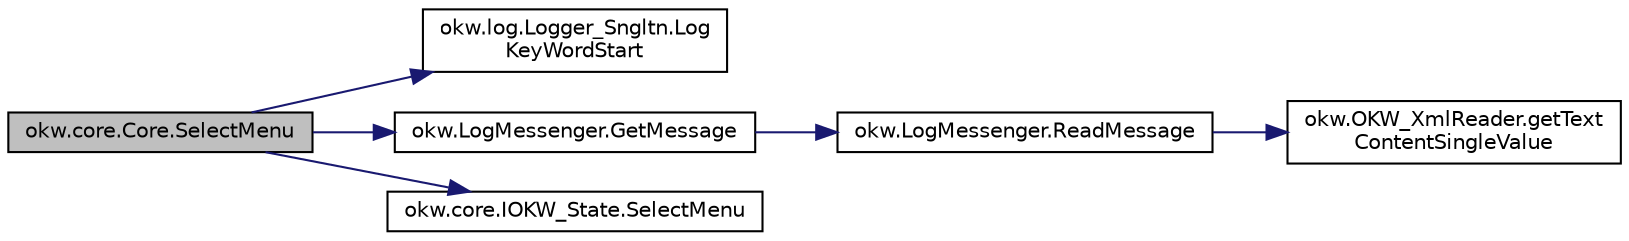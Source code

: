 digraph "okw.core.Core.SelectMenu"
{
 // INTERACTIVE_SVG=YES
 // LATEX_PDF_SIZE
  edge [fontname="Helvetica",fontsize="10",labelfontname="Helvetica",labelfontsize="10"];
  node [fontname="Helvetica",fontsize="10",shape=record];
  rankdir="LR";
  Node1335 [label="okw.core.Core.SelectMenu",height=0.2,width=0.4,color="black", fillcolor="grey75", style="filled", fontcolor="black",tooltip="Wählt den gegebenen Menü-Eintrag aus."];
  Node1335 -> Node1336 [color="midnightblue",fontsize="10",style="solid",fontname="Helvetica"];
  Node1336 [label="okw.log.Logger_Sngltn.Log\lKeyWordStart",height=0.2,width=0.4,color="black", fillcolor="white", style="filled",URL="$classokw_1_1log_1_1_logger___sngltn.html#a70ec25e200e00ecefc544e8fd371d2ef",tooltip="Ausgabe eines Schlüsselwortes."];
  Node1335 -> Node1337 [color="midnightblue",fontsize="10",style="solid",fontname="Helvetica"];
  Node1337 [label="okw.LogMessenger.GetMessage",height=0.2,width=0.4,color="black", fillcolor="white", style="filled",URL="$classokw_1_1_log_messenger.html#af225d1f037d47b3b085175c09d78bdd2",tooltip="Holt die Log-Meldung für MethodeNmae/Textkey ohne weitere Parameter."];
  Node1337 -> Node1338 [color="midnightblue",fontsize="10",style="solid",fontname="Helvetica"];
  Node1338 [label="okw.LogMessenger.ReadMessage",height=0.2,width=0.4,color="black", fillcolor="white", style="filled",URL="$classokw_1_1_log_messenger.html#a530cd6ab82ec82a04206a2e976ec06e3",tooltip="Interne Kernfunktion holt die Log-Meldung mit Platzhaltern aus der XML-Datei."];
  Node1338 -> Node1339 [color="midnightblue",fontsize="10",style="solid",fontname="Helvetica"];
  Node1339 [label="okw.OKW_XmlReader.getText\lContentSingleValue",height=0.2,width=0.4,color="black", fillcolor="white", style="filled",URL="$classokw_1_1_o_k_w___xml_reader.html#ab920b5335a2e1429c14cc5f8e79f39eb",tooltip="Lies den TextContent eines Tag."];
  Node1335 -> Node1340 [color="midnightblue",fontsize="10",style="solid",fontname="Helvetica"];
  Node1340 [label="okw.core.IOKW_State.SelectMenu",height=0.2,width=0.4,color="black", fillcolor="white", style="filled",URL="$interfaceokw_1_1core_1_1_i_o_k_w___state.html#ae224c8800159ae480d8cd1badda53ef2",tooltip="Wählt den gegebenen Menü-Eintrag aus."];
}
